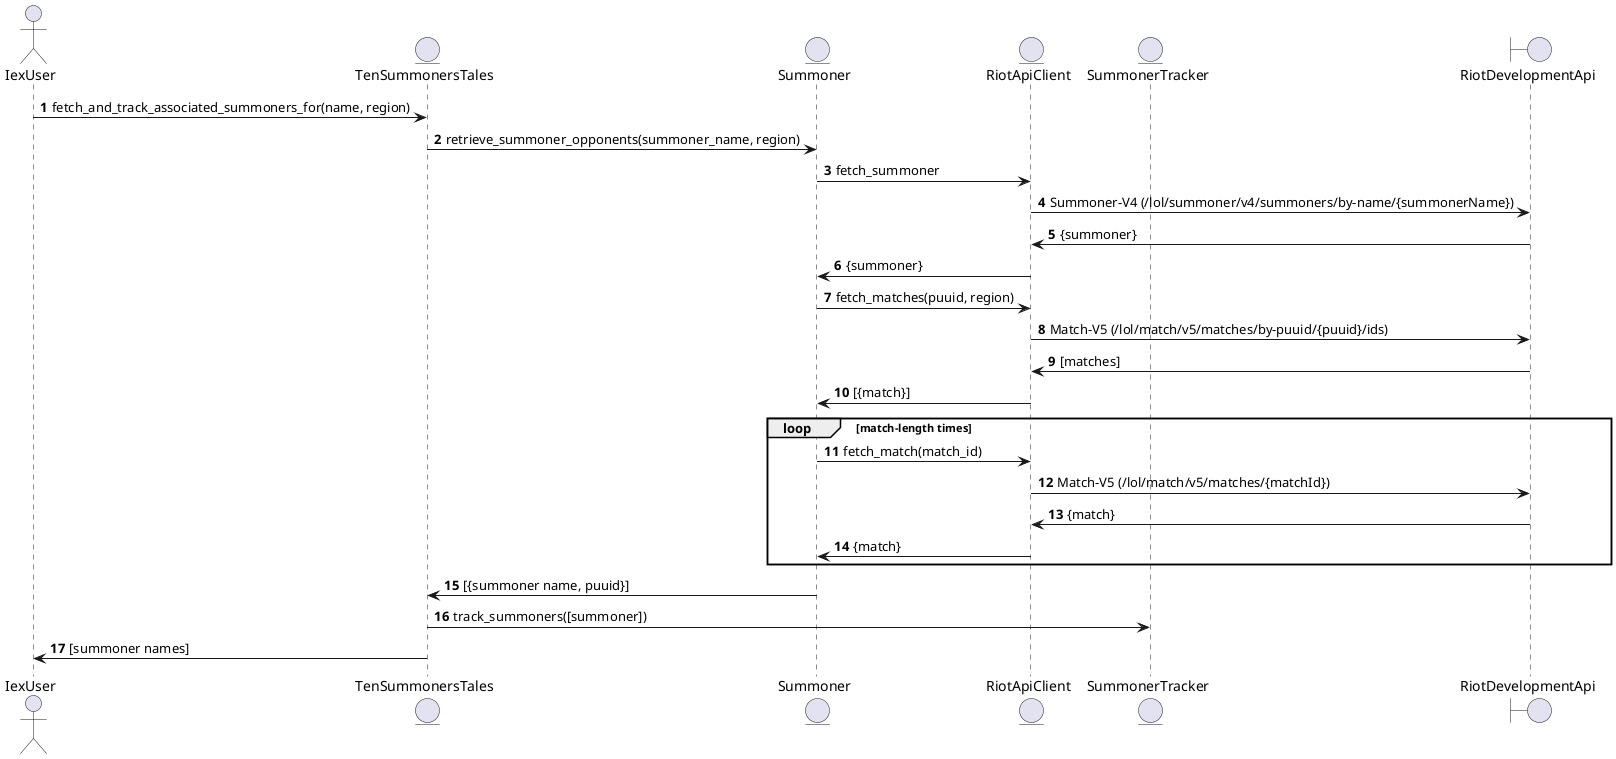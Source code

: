@startuml
'https://plantuml.com/sequence-diagram

autonumber

actor IexUser
entity TenSummonersTales
entity Summoner
entity RiotApiClient
entity SummonerTracker
boundary RiotDevelopmentApi

IexUser -> TenSummonersTales : fetch_and_track_associated_summoners_for(name, region)
TenSummonersTales -> Summoner : retrieve_summoner_opponents(summoner_name, region)
Summoner -> RiotApiClient : fetch_summoner
RiotApiClient -> RiotDevelopmentApi : Summoner-V4 (/lol/summoner/v4/summoners/by-name/{summonerName})
RiotApiClient <- RiotDevelopmentApi : {summoner}
Summoner <- RiotApiClient : {summoner}
Summoner -> RiotApiClient : fetch_matches(puuid, region)
RiotApiClient -> RiotDevelopmentApi : Match-V5 (/lol/match/v5/matches/by-puuid/{puuid}/ids)
RiotApiClient <- RiotDevelopmentApi : [matches]
Summoner <- RiotApiClient : [{match}]

loop match-length times
  Summoner -> RiotApiClient : fetch_match(match_id)
  RiotApiClient -> RiotDevelopmentApi : Match-V5 (/lol/match/v5/matches/{matchId})
  RiotApiClient <- RiotDevelopmentApi : {match}
  Summoner <- RiotApiClient : {match}
end

TenSummonersTales <- Summoner : [{summoner name, puuid}]

TenSummonersTales -> SummonerTracker : track_summoners([summoner])

IexUser <- TenSummonersTales : [summoner names]

@enduml
